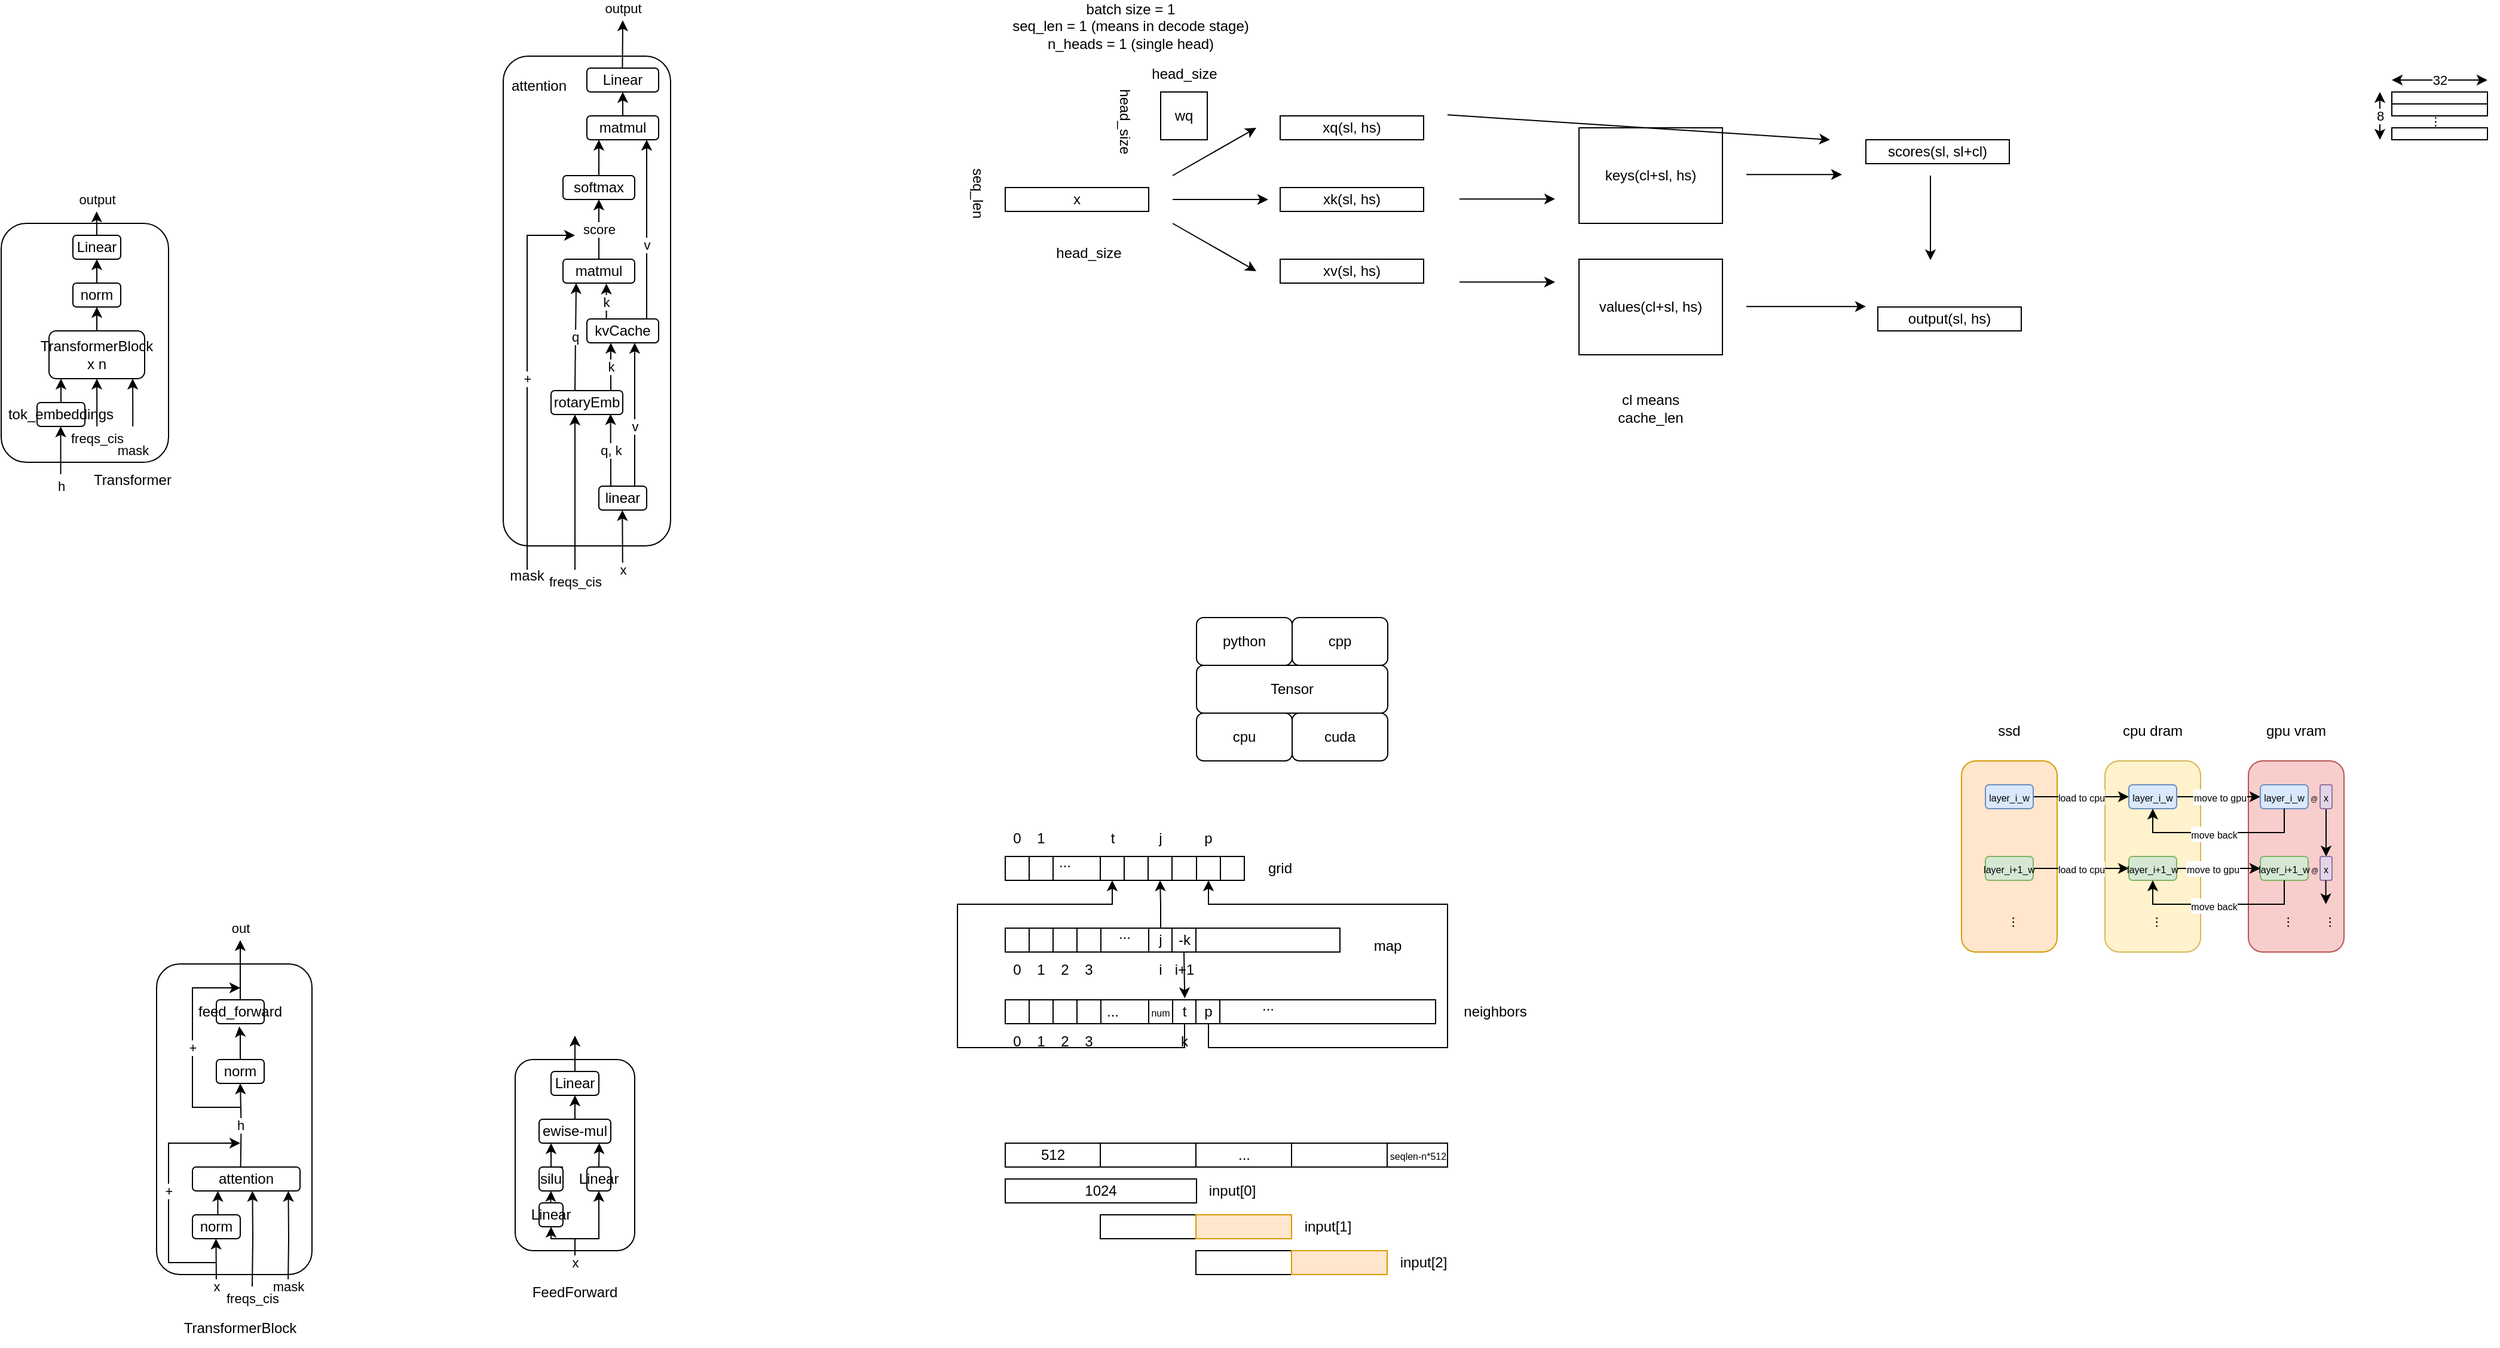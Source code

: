 <mxfile version="25.0.3">
  <diagram name="Page-1" id="f--vMnmFEGBGMo8ZGAFD">
    <mxGraphModel dx="591" dy="316" grid="1" gridSize="10" guides="1" tooltips="1" connect="1" arrows="1" fold="1" page="1" pageScale="1" pageWidth="827" pageHeight="1169" math="0" shadow="0">
      <root>
        <mxCell id="0" />
        <mxCell id="1" parent="0" />
        <mxCell id="bqHvNz_Pqj1NmZ8sPgHQ-62" value="freqs_cis" style="edgeStyle=orthogonalEdgeStyle;rounded=0;orthogonalLoop=1;jettySize=auto;html=1;exitX=0.75;exitY=1;exitDx=0;exitDy=0;entryX=0.75;entryY=1;entryDx=0;entryDy=0;" parent="1" edge="1">
          <mxGeometry x="-1" y="-10" relative="1" as="geometry">
            <mxPoint x="250.21" y="1000" as="targetPoint" />
            <mxPoint x="249.998" y="1080" as="sourcePoint" />
            <mxPoint x="-10" y="10" as="offset" />
          </mxGeometry>
        </mxCell>
        <mxCell id="bqHvNz_Pqj1NmZ8sPgHQ-64" value="h" style="edgeStyle=orthogonalEdgeStyle;rounded=0;orthogonalLoop=1;jettySize=auto;html=1;exitX=0.5;exitY=0;exitDx=0;exitDy=0;" parent="1" edge="1">
          <mxGeometry x="0.008" relative="1" as="geometry">
            <mxPoint x="240" y="910" as="targetPoint" />
            <mxPoint x="240.29" y="980" as="sourcePoint" />
            <mxPoint as="offset" />
          </mxGeometry>
        </mxCell>
        <mxCell id="bqHvNz_Pqj1NmZ8sPgHQ-1" value="attention" style="rounded=1;whiteSpace=wrap;html=1;" parent="1" vertex="1">
          <mxGeometry x="200" y="980" width="90" height="20" as="geometry" />
        </mxCell>
        <mxCell id="bqHvNz_Pqj1NmZ8sPgHQ-2" value="x" style="endArrow=classic;html=1;rounded=0;" parent="1" edge="1">
          <mxGeometry x="-1" width="50" height="50" relative="1" as="geometry">
            <mxPoint x="220" y="1080" as="sourcePoint" />
            <mxPoint x="219.7" y="1040" as="targetPoint" />
            <mxPoint as="offset" />
          </mxGeometry>
        </mxCell>
        <mxCell id="bqHvNz_Pqj1NmZ8sPgHQ-59" style="edgeStyle=orthogonalEdgeStyle;rounded=0;orthogonalLoop=1;jettySize=auto;html=1;exitX=0.5;exitY=0;exitDx=0;exitDy=0;entryX=0.25;entryY=1;entryDx=0;entryDy=0;" parent="1" edge="1">
          <mxGeometry relative="1" as="geometry">
            <mxPoint x="218.74" y="1020" as="sourcePoint" />
            <mxPoint x="221.24" y="1000" as="targetPoint" />
          </mxGeometry>
        </mxCell>
        <mxCell id="bqHvNz_Pqj1NmZ8sPgHQ-14" value="norm" style="rounded=1;whiteSpace=wrap;html=1;" parent="1" vertex="1">
          <mxGeometry x="200" y="1020" width="40" height="20" as="geometry" />
        </mxCell>
        <mxCell id="bqHvNz_Pqj1NmZ8sPgHQ-17" value="" style="rounded=1;whiteSpace=wrap;html=1;fillColor=none;" parent="1" vertex="1">
          <mxGeometry x="460" y="50" width="140" height="410" as="geometry" />
        </mxCell>
        <mxCell id="bqHvNz_Pqj1NmZ8sPgHQ-18" value="attention" style="text;strokeColor=none;align=center;fillColor=none;html=1;verticalAlign=middle;whiteSpace=wrap;rounded=0;" parent="1" vertex="1">
          <mxGeometry x="460" y="60" width="60" height="30" as="geometry" />
        </mxCell>
        <mxCell id="bqHvNz_Pqj1NmZ8sPgHQ-19" value="x" style="edgeStyle=none;orthogonalLoop=1;jettySize=auto;html=1;rounded=0;" parent="1" edge="1">
          <mxGeometry x="-1" width="80" relative="1" as="geometry">
            <mxPoint x="559.9" y="480" as="sourcePoint" />
            <mxPoint x="559.67" y="430" as="targetPoint" />
            <Array as="points" />
            <mxPoint as="offset" />
          </mxGeometry>
        </mxCell>
        <mxCell id="bqHvNz_Pqj1NmZ8sPgHQ-20" value="freqs_cis" style="edgeStyle=none;orthogonalLoop=1;jettySize=auto;html=1;rounded=0;" parent="1" edge="1">
          <mxGeometry x="-1" y="-10" width="80" relative="1" as="geometry">
            <mxPoint x="520" y="480" as="sourcePoint" />
            <mxPoint x="520" y="350" as="targetPoint" />
            <Array as="points" />
            <mxPoint x="-10" y="10" as="offset" />
          </mxGeometry>
        </mxCell>
        <mxCell id="bqHvNz_Pqj1NmZ8sPgHQ-21" value="+" style="edgeStyle=none;orthogonalLoop=1;jettySize=auto;html=1;rounded=0;" parent="1" edge="1">
          <mxGeometry width="80" relative="1" as="geometry">
            <mxPoint x="480" y="480" as="sourcePoint" />
            <mxPoint x="520" y="200" as="targetPoint" />
            <Array as="points">
              <mxPoint x="480" y="340" />
              <mxPoint x="480" y="200" />
            </Array>
            <mxPoint as="offset" />
          </mxGeometry>
        </mxCell>
        <mxCell id="bqHvNz_Pqj1NmZ8sPgHQ-23" value="linear" style="rounded=1;whiteSpace=wrap;html=1;fillColor=none;" parent="1" vertex="1">
          <mxGeometry x="540" y="410" width="40" height="20" as="geometry" />
        </mxCell>
        <mxCell id="bqHvNz_Pqj1NmZ8sPgHQ-28" value="q, k" style="edgeStyle=none;orthogonalLoop=1;jettySize=auto;html=1;rounded=0;entryX=0.83;entryY=0.983;entryDx=0;entryDy=0;entryPerimeter=0;" parent="1" target="bqHvNz_Pqj1NmZ8sPgHQ-30" edge="1">
          <mxGeometry x="0.0" width="80" relative="1" as="geometry">
            <mxPoint x="550" y="410" as="sourcePoint" />
            <mxPoint x="550.28" y="390" as="targetPoint" />
            <Array as="points" />
            <mxPoint as="offset" />
          </mxGeometry>
        </mxCell>
        <mxCell id="bqHvNz_Pqj1NmZ8sPgHQ-29" value="v" style="edgeStyle=none;orthogonalLoop=1;jettySize=auto;html=1;rounded=0;" parent="1" edge="1">
          <mxGeometry x="-0.167" width="80" relative="1" as="geometry">
            <mxPoint x="570" y="410" as="sourcePoint" />
            <mxPoint x="570" y="290" as="targetPoint" />
            <Array as="points" />
            <mxPoint as="offset" />
          </mxGeometry>
        </mxCell>
        <mxCell id="bqHvNz_Pqj1NmZ8sPgHQ-39" value="q" style="edgeStyle=orthogonalEdgeStyle;rounded=0;orthogonalLoop=1;jettySize=auto;html=1;exitX=0.25;exitY=0;exitDx=0;exitDy=0;entryX=0.184;entryY=1.001;entryDx=0;entryDy=0;entryPerimeter=0;" parent="1" target="bqHvNz_Pqj1NmZ8sPgHQ-41" edge="1">
          <mxGeometry relative="1" as="geometry">
            <mxPoint x="520" y="250" as="targetPoint" />
            <mxPoint x="520" y="330" as="sourcePoint" />
          </mxGeometry>
        </mxCell>
        <mxCell id="bqHvNz_Pqj1NmZ8sPgHQ-30" value="rotaryEmb" style="rounded=1;whiteSpace=wrap;html=1;fillColor=none;" parent="1" vertex="1">
          <mxGeometry x="500" y="330" width="60" height="20" as="geometry" />
        </mxCell>
        <mxCell id="bqHvNz_Pqj1NmZ8sPgHQ-36" value="k" style="edgeStyle=none;orthogonalLoop=1;jettySize=auto;html=1;rounded=0;" parent="1" edge="1">
          <mxGeometry width="80" relative="1" as="geometry">
            <mxPoint x="550" y="330" as="sourcePoint" />
            <mxPoint x="550" y="290" as="targetPoint" />
            <Array as="points" />
            <mxPoint as="offset" />
          </mxGeometry>
        </mxCell>
        <mxCell id="bqHvNz_Pqj1NmZ8sPgHQ-40" value="k" style="edgeStyle=orthogonalEdgeStyle;rounded=0;orthogonalLoop=1;jettySize=auto;html=1;exitX=0.25;exitY=0;exitDx=0;exitDy=0;entryX=0.605;entryY=1.018;entryDx=0;entryDy=0;entryPerimeter=0;" parent="1" source="bqHvNz_Pqj1NmZ8sPgHQ-37" target="bqHvNz_Pqj1NmZ8sPgHQ-41" edge="1">
          <mxGeometry relative="1" as="geometry">
            <mxPoint x="545.286" y="250" as="targetPoint" />
          </mxGeometry>
        </mxCell>
        <mxCell id="bqHvNz_Pqj1NmZ8sPgHQ-37" value="kvCache" style="rounded=1;whiteSpace=wrap;html=1;fillColor=none;" parent="1" vertex="1">
          <mxGeometry x="530" y="270" width="60" height="20" as="geometry" />
        </mxCell>
        <mxCell id="bqHvNz_Pqj1NmZ8sPgHQ-42" value="score" style="edgeStyle=orthogonalEdgeStyle;rounded=0;orthogonalLoop=1;jettySize=auto;html=1;exitX=0.5;exitY=0;exitDx=0;exitDy=0;" parent="1" source="bqHvNz_Pqj1NmZ8sPgHQ-41" edge="1">
          <mxGeometry relative="1" as="geometry">
            <mxPoint x="540" y="170" as="targetPoint" />
          </mxGeometry>
        </mxCell>
        <mxCell id="bqHvNz_Pqj1NmZ8sPgHQ-41" value="matmul" style="rounded=1;whiteSpace=wrap;html=1;fillColor=none;" parent="1" vertex="1">
          <mxGeometry x="510" y="220" width="60" height="20" as="geometry" />
        </mxCell>
        <mxCell id="bqHvNz_Pqj1NmZ8sPgHQ-45" style="edgeStyle=orthogonalEdgeStyle;rounded=0;orthogonalLoop=1;jettySize=auto;html=1;exitX=0.5;exitY=0;exitDx=0;exitDy=0;" parent="1" source="bqHvNz_Pqj1NmZ8sPgHQ-43" edge="1">
          <mxGeometry relative="1" as="geometry">
            <mxPoint x="540" y="120" as="targetPoint" />
          </mxGeometry>
        </mxCell>
        <mxCell id="bqHvNz_Pqj1NmZ8sPgHQ-43" value="softmax" style="rounded=1;whiteSpace=wrap;html=1;fillColor=none;" parent="1" vertex="1">
          <mxGeometry x="510" y="150" width="60" height="20" as="geometry" />
        </mxCell>
        <mxCell id="bqHvNz_Pqj1NmZ8sPgHQ-44" value="v" style="edgeStyle=none;orthogonalLoop=1;jettySize=auto;html=1;rounded=0;" parent="1" edge="1">
          <mxGeometry x="-0.167" width="80" relative="1" as="geometry">
            <mxPoint x="580" y="270" as="sourcePoint" />
            <mxPoint x="580" y="120" as="targetPoint" />
            <Array as="points" />
            <mxPoint as="offset" />
          </mxGeometry>
        </mxCell>
        <mxCell id="bqHvNz_Pqj1NmZ8sPgHQ-47" style="edgeStyle=orthogonalEdgeStyle;rounded=0;orthogonalLoop=1;jettySize=auto;html=1;exitX=0.5;exitY=0;exitDx=0;exitDy=0;" parent="1" source="bqHvNz_Pqj1NmZ8sPgHQ-46" edge="1">
          <mxGeometry relative="1" as="geometry">
            <mxPoint x="560" y="80" as="targetPoint" />
          </mxGeometry>
        </mxCell>
        <mxCell id="bqHvNz_Pqj1NmZ8sPgHQ-46" value="matmul" style="rounded=1;whiteSpace=wrap;html=1;fillColor=none;" parent="1" vertex="1">
          <mxGeometry x="530" y="100" width="60" height="20" as="geometry" />
        </mxCell>
        <mxCell id="bqHvNz_Pqj1NmZ8sPgHQ-50" value="Linear" style="rounded=1;whiteSpace=wrap;html=1;fillColor=none;" parent="1" vertex="1">
          <mxGeometry x="530" y="60" width="60" height="20" as="geometry" />
        </mxCell>
        <mxCell id="bqHvNz_Pqj1NmZ8sPgHQ-56" value="output" style="edgeStyle=none;orthogonalLoop=1;jettySize=auto;html=1;rounded=0;" parent="1" edge="1">
          <mxGeometry x="1" y="10" width="80" relative="1" as="geometry">
            <mxPoint x="559.72" y="60" as="sourcePoint" />
            <mxPoint x="560" y="20" as="targetPoint" />
            <Array as="points" />
            <mxPoint x="10" y="-10" as="offset" />
          </mxGeometry>
        </mxCell>
        <mxCell id="bqHvNz_Pqj1NmZ8sPgHQ-63" value="mask" style="edgeStyle=orthogonalEdgeStyle;rounded=0;orthogonalLoop=1;jettySize=auto;html=1;exitX=0.75;exitY=1;exitDx=0;exitDy=0;entryX=0.75;entryY=1;entryDx=0;entryDy=0;" parent="1" edge="1">
          <mxGeometry x="-1" relative="1" as="geometry">
            <mxPoint x="280.21" y="1000" as="targetPoint" />
            <mxPoint x="279.998" y="1080" as="sourcePoint" />
            <mxPoint as="offset" />
          </mxGeometry>
        </mxCell>
        <mxCell id="bqHvNz_Pqj1NmZ8sPgHQ-65" value="+" style="edgeStyle=none;orthogonalLoop=1;jettySize=auto;html=1;rounded=0;" parent="1" edge="1">
          <mxGeometry width="80" relative="1" as="geometry">
            <mxPoint x="220" y="1060" as="sourcePoint" />
            <mxPoint x="240" y="960" as="targetPoint" />
            <Array as="points">
              <mxPoint x="180" y="1060" />
              <mxPoint x="180" y="960" />
            </Array>
          </mxGeometry>
        </mxCell>
        <mxCell id="bqHvNz_Pqj1NmZ8sPgHQ-66" value="norm" style="rounded=1;whiteSpace=wrap;html=1;" parent="1" vertex="1">
          <mxGeometry x="220" y="890" width="40" height="20" as="geometry" />
        </mxCell>
        <mxCell id="bqHvNz_Pqj1NmZ8sPgHQ-69" value="out" style="edgeStyle=orthogonalEdgeStyle;rounded=0;orthogonalLoop=1;jettySize=auto;html=1;exitX=0.5;exitY=0;exitDx=0;exitDy=0;" parent="1" source="bqHvNz_Pqj1NmZ8sPgHQ-67" edge="1">
          <mxGeometry x="1" y="10" relative="1" as="geometry">
            <mxPoint x="240" y="790" as="targetPoint" />
            <mxPoint x="10" y="-10" as="offset" />
          </mxGeometry>
        </mxCell>
        <mxCell id="bqHvNz_Pqj1NmZ8sPgHQ-67" value="feed_forward" style="rounded=1;whiteSpace=wrap;html=1;" parent="1" vertex="1">
          <mxGeometry x="220" y="840" width="40" height="20" as="geometry" />
        </mxCell>
        <mxCell id="bqHvNz_Pqj1NmZ8sPgHQ-68" style="edgeStyle=orthogonalEdgeStyle;rounded=0;orthogonalLoop=1;jettySize=auto;html=1;entryX=0.479;entryY=1.112;entryDx=0;entryDy=0;entryPerimeter=0;" parent="1" source="bqHvNz_Pqj1NmZ8sPgHQ-66" target="bqHvNz_Pqj1NmZ8sPgHQ-67" edge="1">
          <mxGeometry relative="1" as="geometry">
            <Array as="points">
              <mxPoint x="240" y="870" />
              <mxPoint x="239" y="870" />
            </Array>
          </mxGeometry>
        </mxCell>
        <mxCell id="bqHvNz_Pqj1NmZ8sPgHQ-70" value="+" style="edgeStyle=none;orthogonalLoop=1;jettySize=auto;html=1;rounded=0;" parent="1" edge="1">
          <mxGeometry width="80" relative="1" as="geometry">
            <mxPoint x="240" y="930" as="sourcePoint" />
            <mxPoint x="240" y="830" as="targetPoint" />
            <Array as="points">
              <mxPoint x="200" y="930" />
              <mxPoint x="200" y="830" />
            </Array>
          </mxGeometry>
        </mxCell>
        <mxCell id="vXNxudbCB4APxrrQ3O3K-1" value="mask" style="text;strokeColor=none;align=center;fillColor=none;html=1;verticalAlign=middle;whiteSpace=wrap;rounded=0;" parent="1" vertex="1">
          <mxGeometry x="450" y="470" width="60" height="30" as="geometry" />
        </mxCell>
        <mxCell id="vXNxudbCB4APxrrQ3O3K-2" value="" style="rounded=1;whiteSpace=wrap;html=1;fillColor=none;" parent="1" vertex="1">
          <mxGeometry x="170" y="810" width="130" height="260" as="geometry" />
        </mxCell>
        <mxCell id="vXNxudbCB4APxrrQ3O3K-4" value="TransformerBlock" style="text;strokeColor=none;align=center;fillColor=none;html=1;verticalAlign=middle;whiteSpace=wrap;rounded=0;" parent="1" vertex="1">
          <mxGeometry x="210" y="1100" width="60" height="30" as="geometry" />
        </mxCell>
        <mxCell id="vXNxudbCB4APxrrQ3O3K-10" style="edgeStyle=orthogonalEdgeStyle;rounded=0;orthogonalLoop=1;jettySize=auto;html=1;exitX=0.5;exitY=0;exitDx=0;exitDy=0;" parent="1" edge="1">
          <mxGeometry relative="1" as="geometry">
            <mxPoint x="500" y="960" as="targetPoint" />
            <mxPoint x="510" y="980" as="sourcePoint" />
          </mxGeometry>
        </mxCell>
        <mxCell id="vXNxudbCB4APxrrQ3O3K-5" value="silu" style="rounded=1;whiteSpace=wrap;html=1;" parent="1" vertex="1">
          <mxGeometry x="490" y="980" width="20" height="20" as="geometry" />
        </mxCell>
        <mxCell id="vXNxudbCB4APxrrQ3O3K-6" value="x" style="endArrow=classic;html=1;rounded=0;entryX=0.5;entryY=1;entryDx=0;entryDy=0;" parent="1" edge="1">
          <mxGeometry x="-1" width="50" height="50" relative="1" as="geometry">
            <mxPoint x="520" y="1060" as="sourcePoint" />
            <mxPoint x="540" y="1000" as="targetPoint" />
            <Array as="points">
              <mxPoint x="520" y="1040" />
              <mxPoint x="540" y="1040" />
            </Array>
            <mxPoint as="offset" />
          </mxGeometry>
        </mxCell>
        <mxCell id="vXNxudbCB4APxrrQ3O3K-11" style="edgeStyle=orthogonalEdgeStyle;rounded=0;orthogonalLoop=1;jettySize=auto;html=1;exitX=0.5;exitY=0;exitDx=0;exitDy=0;" parent="1" source="vXNxudbCB4APxrrQ3O3K-7" edge="1">
          <mxGeometry relative="1" as="geometry">
            <mxPoint x="540.333" y="960" as="targetPoint" />
            <mxPoint x="530" y="980" as="sourcePoint" />
          </mxGeometry>
        </mxCell>
        <mxCell id="vXNxudbCB4APxrrQ3O3K-7" value="Linear" style="rounded=1;whiteSpace=wrap;html=1;" parent="1" vertex="1">
          <mxGeometry x="530" y="980" width="20" height="20" as="geometry" />
        </mxCell>
        <mxCell id="vXNxudbCB4APxrrQ3O3K-9" value="" style="endArrow=classic;html=1;rounded=0;" parent="1" edge="1">
          <mxGeometry width="50" height="50" relative="1" as="geometry">
            <mxPoint x="530" y="1040" as="sourcePoint" />
            <mxPoint x="500" y="1030" as="targetPoint" />
            <Array as="points">
              <mxPoint x="500" y="1040" />
            </Array>
          </mxGeometry>
        </mxCell>
        <mxCell id="vXNxudbCB4APxrrQ3O3K-13" style="edgeStyle=orthogonalEdgeStyle;rounded=0;orthogonalLoop=1;jettySize=auto;html=1;" parent="1" source="vXNxudbCB4APxrrQ3O3K-12" edge="1">
          <mxGeometry relative="1" as="geometry">
            <mxPoint x="520" y="920" as="targetPoint" />
          </mxGeometry>
        </mxCell>
        <mxCell id="vXNxudbCB4APxrrQ3O3K-12" value="ewise-mul" style="rounded=1;whiteSpace=wrap;html=1;" parent="1" vertex="1">
          <mxGeometry x="490" y="940" width="60" height="20" as="geometry" />
        </mxCell>
        <mxCell id="vXNxudbCB4APxrrQ3O3K-18" style="edgeStyle=orthogonalEdgeStyle;rounded=0;orthogonalLoop=1;jettySize=auto;html=1;exitX=0.5;exitY=0;exitDx=0;exitDy=0;" parent="1" source="vXNxudbCB4APxrrQ3O3K-14" edge="1">
          <mxGeometry relative="1" as="geometry">
            <mxPoint x="520" y="870" as="targetPoint" />
          </mxGeometry>
        </mxCell>
        <mxCell id="vXNxudbCB4APxrrQ3O3K-14" value="Linear" style="rounded=1;whiteSpace=wrap;html=1;" parent="1" vertex="1">
          <mxGeometry x="500" y="900" width="40" height="20" as="geometry" />
        </mxCell>
        <mxCell id="vXNxudbCB4APxrrQ3O3K-19" value="" style="rounded=1;whiteSpace=wrap;html=1;fillColor=none;" parent="1" vertex="1">
          <mxGeometry x="470" y="890" width="100" height="160" as="geometry" />
        </mxCell>
        <mxCell id="vXNxudbCB4APxrrQ3O3K-20" value="FeedForward" style="text;strokeColor=none;align=center;fillColor=none;html=1;verticalAlign=middle;whiteSpace=wrap;rounded=0;" parent="1" vertex="1">
          <mxGeometry x="490" y="1070" width="60" height="30" as="geometry" />
        </mxCell>
        <mxCell id="vXNxudbCB4APxrrQ3O3K-23" style="edgeStyle=orthogonalEdgeStyle;rounded=0;orthogonalLoop=1;jettySize=auto;html=1;exitX=0.5;exitY=0;exitDx=0;exitDy=0;" parent="1" source="vXNxudbCB4APxrrQ3O3K-21" edge="1">
          <mxGeometry relative="1" as="geometry">
            <mxPoint x="120" y="260" as="targetPoint" />
          </mxGeometry>
        </mxCell>
        <mxCell id="vXNxudbCB4APxrrQ3O3K-26" value="freqs_cis" style="edgeStyle=orthogonalEdgeStyle;rounded=0;orthogonalLoop=1;jettySize=auto;html=1;exitX=0.5;exitY=1;exitDx=0;exitDy=0;entryX=0.5;entryY=1;entryDx=0;entryDy=0;" parent="1" target="vXNxudbCB4APxrrQ3O3K-21" edge="1">
          <mxGeometry x="-1" y="10" relative="1" as="geometry">
            <mxPoint x="120.111" y="360" as="sourcePoint" />
            <Array as="points">
              <mxPoint x="120" y="340" />
            </Array>
            <mxPoint x="10" y="10" as="offset" />
          </mxGeometry>
        </mxCell>
        <mxCell id="vXNxudbCB4APxrrQ3O3K-27" value="mask" style="edgeStyle=orthogonalEdgeStyle;rounded=0;orthogonalLoop=1;jettySize=auto;html=1;exitX=0.75;exitY=1;exitDx=0;exitDy=0;entryX=0.75;entryY=1;entryDx=0;entryDy=0;" parent="1" edge="1">
          <mxGeometry x="-1" y="20" relative="1" as="geometry">
            <mxPoint x="150" y="320" as="targetPoint" />
            <mxPoint x="150.111" y="360" as="sourcePoint" />
            <Array as="points">
              <mxPoint x="150" y="340" />
            </Array>
            <mxPoint x="20" y="20" as="offset" />
          </mxGeometry>
        </mxCell>
        <mxCell id="vXNxudbCB4APxrrQ3O3K-21" value="TransformerBlock x n" style="rounded=1;whiteSpace=wrap;html=1;" parent="1" vertex="1">
          <mxGeometry x="80" y="280" width="80" height="40" as="geometry" />
        </mxCell>
        <mxCell id="vXNxudbCB4APxrrQ3O3K-22" value="h" style="endArrow=classic;html=1;rounded=0;" parent="1" edge="1">
          <mxGeometry x="-1" y="-10" width="50" height="50" relative="1" as="geometry">
            <mxPoint x="89.78" y="400" as="sourcePoint" />
            <mxPoint x="89.78" y="360" as="targetPoint" />
            <mxPoint x="-10" y="10" as="offset" />
          </mxGeometry>
        </mxCell>
        <mxCell id="vXNxudbCB4APxrrQ3O3K-25" style="edgeStyle=orthogonalEdgeStyle;rounded=0;orthogonalLoop=1;jettySize=auto;html=1;entryX=0.5;entryY=1;entryDx=0;entryDy=0;" parent="1" edge="1">
          <mxGeometry relative="1" as="geometry">
            <mxPoint x="90" y="340" as="sourcePoint" />
            <mxPoint x="90" y="320" as="targetPoint" />
          </mxGeometry>
        </mxCell>
        <mxCell id="vXNxudbCB4APxrrQ3O3K-24" value="tok_embeddings" style="rounded=1;whiteSpace=wrap;html=1;" parent="1" vertex="1">
          <mxGeometry x="70" y="340" width="40" height="20" as="geometry" />
        </mxCell>
        <mxCell id="vXNxudbCB4APxrrQ3O3K-28" value="norm" style="rounded=1;whiteSpace=wrap;html=1;" parent="1" vertex="1">
          <mxGeometry x="100" y="240" width="40" height="20" as="geometry" />
        </mxCell>
        <mxCell id="vXNxudbCB4APxrrQ3O3K-31" style="edgeStyle=orthogonalEdgeStyle;rounded=0;orthogonalLoop=1;jettySize=auto;html=1;exitX=0.5;exitY=0;exitDx=0;exitDy=0;" parent="1" edge="1">
          <mxGeometry relative="1" as="geometry">
            <mxPoint x="120" y="220" as="targetPoint" />
            <mxPoint x="120" y="240" as="sourcePoint" />
          </mxGeometry>
        </mxCell>
        <mxCell id="vXNxudbCB4APxrrQ3O3K-33" value="output" style="edgeStyle=orthogonalEdgeStyle;rounded=0;orthogonalLoop=1;jettySize=auto;html=1;exitX=0.5;exitY=0;exitDx=0;exitDy=0;" parent="1" source="vXNxudbCB4APxrrQ3O3K-32" edge="1">
          <mxGeometry x="1" y="-10" relative="1" as="geometry">
            <mxPoint x="119.852" y="180.0" as="targetPoint" />
            <mxPoint x="-10" y="-10" as="offset" />
          </mxGeometry>
        </mxCell>
        <mxCell id="vXNxudbCB4APxrrQ3O3K-32" value="Linear" style="rounded=1;whiteSpace=wrap;html=1;" parent="1" vertex="1">
          <mxGeometry x="100" y="200" width="40" height="20" as="geometry" />
        </mxCell>
        <mxCell id="vXNxudbCB4APxrrQ3O3K-34" value="" style="rounded=1;whiteSpace=wrap;html=1;fillColor=none;" parent="1" vertex="1">
          <mxGeometry x="40" y="190" width="140" height="200" as="geometry" />
        </mxCell>
        <mxCell id="vXNxudbCB4APxrrQ3O3K-35" value="Transformer" style="text;strokeColor=none;align=center;fillColor=none;html=1;verticalAlign=middle;whiteSpace=wrap;rounded=0;" parent="1" vertex="1">
          <mxGeometry x="120" y="390" width="60" height="30" as="geometry" />
        </mxCell>
        <mxCell id="dDZVXm-7OVCvuXpa9Si1-1" value="Linear" style="rounded=1;whiteSpace=wrap;html=1;" parent="1" vertex="1">
          <mxGeometry x="490" y="1010" width="20" height="20" as="geometry" />
        </mxCell>
        <mxCell id="dDZVXm-7OVCvuXpa9Si1-2" style="edgeStyle=orthogonalEdgeStyle;rounded=0;orthogonalLoop=1;jettySize=auto;html=1;exitX=0.5;exitY=0;exitDx=0;exitDy=0;" parent="1" edge="1">
          <mxGeometry relative="1" as="geometry">
            <mxPoint x="500" y="1000" as="targetPoint" />
            <mxPoint x="499.67" y="1010" as="sourcePoint" />
          </mxGeometry>
        </mxCell>
        <mxCell id="hvlCIOjZIQHQILZMIIRg-1" value="x" style="rounded=0;whiteSpace=wrap;html=1;" parent="1" vertex="1">
          <mxGeometry x="880" y="160" width="120" height="20" as="geometry" />
        </mxCell>
        <mxCell id="hvlCIOjZIQHQILZMIIRg-2" value="batch size = 1&lt;br&gt;seq_len = 1 (means in decode stage)&lt;br&gt;n_heads = 1 (single head)" style="text;strokeColor=none;align=center;fillColor=none;html=1;verticalAlign=middle;whiteSpace=wrap;rounded=0;" parent="1" vertex="1">
          <mxGeometry x="880" y="10" width="210" height="30" as="geometry" />
        </mxCell>
        <mxCell id="hvlCIOjZIQHQILZMIIRg-3" value="head_size" style="text;strokeColor=none;align=center;fillColor=none;html=1;verticalAlign=middle;whiteSpace=wrap;rounded=0;" parent="1" vertex="1">
          <mxGeometry x="920" y="200" width="60" height="30" as="geometry" />
        </mxCell>
        <mxCell id="hvlCIOjZIQHQILZMIIRg-4" value="seq_len" style="text;strokeColor=none;align=center;fillColor=none;html=1;verticalAlign=middle;whiteSpace=wrap;rounded=0;rotation=90;" parent="1" vertex="1">
          <mxGeometry x="827" y="150" width="60" height="30" as="geometry" />
        </mxCell>
        <mxCell id="hvlCIOjZIQHQILZMIIRg-6" value="" style="edgeStyle=none;orthogonalLoop=1;jettySize=auto;html=1;rounded=0;" parent="1" edge="1">
          <mxGeometry width="80" relative="1" as="geometry">
            <mxPoint x="1020" y="150" as="sourcePoint" />
            <mxPoint x="1090" y="110" as="targetPoint" />
            <Array as="points" />
          </mxGeometry>
        </mxCell>
        <mxCell id="hvlCIOjZIQHQILZMIIRg-7" value="" style="edgeStyle=none;orthogonalLoop=1;jettySize=auto;html=1;rounded=0;" parent="1" edge="1">
          <mxGeometry width="80" relative="1" as="geometry">
            <mxPoint x="1020" y="170" as="sourcePoint" />
            <mxPoint x="1100" y="170" as="targetPoint" />
            <Array as="points" />
          </mxGeometry>
        </mxCell>
        <mxCell id="hvlCIOjZIQHQILZMIIRg-8" value="" style="edgeStyle=none;orthogonalLoop=1;jettySize=auto;html=1;rounded=0;" parent="1" edge="1">
          <mxGeometry width="80" relative="1" as="geometry">
            <mxPoint x="1020" y="190" as="sourcePoint" />
            <mxPoint x="1090" y="230" as="targetPoint" />
            <Array as="points" />
          </mxGeometry>
        </mxCell>
        <mxCell id="hvlCIOjZIQHQILZMIIRg-9" value="wq" style="rounded=0;whiteSpace=wrap;html=1;" parent="1" vertex="1">
          <mxGeometry x="1010" y="80" width="39" height="40" as="geometry" />
        </mxCell>
        <mxCell id="hvlCIOjZIQHQILZMIIRg-10" value="head_size" style="text;strokeColor=none;align=center;fillColor=none;html=1;verticalAlign=middle;whiteSpace=wrap;rounded=0;" parent="1" vertex="1">
          <mxGeometry x="1000" y="50" width="60" height="30" as="geometry" />
        </mxCell>
        <mxCell id="hvlCIOjZIQHQILZMIIRg-11" value="head_size" style="text;strokeColor=none;align=center;fillColor=none;html=1;verticalAlign=middle;whiteSpace=wrap;rounded=0;rotation=90;" parent="1" vertex="1">
          <mxGeometry x="950" y="90" width="60" height="30" as="geometry" />
        </mxCell>
        <mxCell id="hvlCIOjZIQHQILZMIIRg-12" value="xq(sl, hs)" style="rounded=0;whiteSpace=wrap;html=1;" parent="1" vertex="1">
          <mxGeometry x="1110" y="100" width="120" height="20" as="geometry" />
        </mxCell>
        <mxCell id="hvlCIOjZIQHQILZMIIRg-14" value="xk(sl, hs)" style="rounded=0;whiteSpace=wrap;html=1;" parent="1" vertex="1">
          <mxGeometry x="1110" y="160" width="120" height="20" as="geometry" />
        </mxCell>
        <mxCell id="hvlCIOjZIQHQILZMIIRg-15" value="xv(sl, hs)" style="rounded=0;whiteSpace=wrap;html=1;" parent="1" vertex="1">
          <mxGeometry x="1110" y="220" width="120" height="20" as="geometry" />
        </mxCell>
        <mxCell id="hvlCIOjZIQHQILZMIIRg-16" value="" style="edgeStyle=none;orthogonalLoop=1;jettySize=auto;html=1;rounded=0;" parent="1" edge="1">
          <mxGeometry width="80" relative="1" as="geometry">
            <mxPoint x="1260" y="169.58" as="sourcePoint" />
            <mxPoint x="1340" y="169.58" as="targetPoint" />
            <Array as="points" />
          </mxGeometry>
        </mxCell>
        <mxCell id="hvlCIOjZIQHQILZMIIRg-17" value="keys(cl+sl, hs)" style="rounded=0;whiteSpace=wrap;html=1;" parent="1" vertex="1">
          <mxGeometry x="1360" y="110" width="120" height="80" as="geometry" />
        </mxCell>
        <mxCell id="hvlCIOjZIQHQILZMIIRg-18" value="" style="edgeStyle=none;orthogonalLoop=1;jettySize=auto;html=1;rounded=0;" parent="1" edge="1">
          <mxGeometry width="80" relative="1" as="geometry">
            <mxPoint x="1260" y="239.17" as="sourcePoint" />
            <mxPoint x="1340" y="239.17" as="targetPoint" />
            <Array as="points" />
          </mxGeometry>
        </mxCell>
        <mxCell id="hvlCIOjZIQHQILZMIIRg-25" style="edgeStyle=orthogonalEdgeStyle;rounded=0;orthogonalLoop=1;jettySize=auto;html=1;" parent="1" edge="1">
          <mxGeometry relative="1" as="geometry">
            <mxPoint x="1600" y="259.58" as="targetPoint" />
            <mxPoint x="1500" y="259.58" as="sourcePoint" />
          </mxGeometry>
        </mxCell>
        <mxCell id="hvlCIOjZIQHQILZMIIRg-19" value="values(cl+sl, hs)" style="rounded=0;whiteSpace=wrap;html=1;" parent="1" vertex="1">
          <mxGeometry x="1360" y="220" width="120" height="80" as="geometry" />
        </mxCell>
        <mxCell id="hvlCIOjZIQHQILZMIIRg-20" value="cl means cache_len" style="text;strokeColor=none;align=center;fillColor=none;html=1;verticalAlign=middle;whiteSpace=wrap;rounded=0;" parent="1" vertex="1">
          <mxGeometry x="1390" y="330" width="60" height="30" as="geometry" />
        </mxCell>
        <mxCell id="hvlCIOjZIQHQILZMIIRg-21" value="" style="edgeStyle=none;orthogonalLoop=1;jettySize=auto;html=1;rounded=0;" parent="1" edge="1">
          <mxGeometry width="80" relative="1" as="geometry">
            <mxPoint x="1500" y="149.17" as="sourcePoint" />
            <mxPoint x="1580" y="149.17" as="targetPoint" />
            <Array as="points" />
          </mxGeometry>
        </mxCell>
        <mxCell id="hvlCIOjZIQHQILZMIIRg-22" value="" style="edgeStyle=none;orthogonalLoop=1;jettySize=auto;html=1;rounded=0;" parent="1" edge="1">
          <mxGeometry width="80" relative="1" as="geometry">
            <mxPoint x="1250" y="99.17" as="sourcePoint" />
            <mxPoint x="1570" y="120" as="targetPoint" />
            <Array as="points" />
          </mxGeometry>
        </mxCell>
        <mxCell id="hvlCIOjZIQHQILZMIIRg-23" value="scores(sl, sl+cl)" style="rounded=0;whiteSpace=wrap;html=1;" parent="1" vertex="1">
          <mxGeometry x="1600" y="120" width="120" height="20" as="geometry" />
        </mxCell>
        <mxCell id="hvlCIOjZIQHQILZMIIRg-24" value="" style="edgeStyle=none;orthogonalLoop=1;jettySize=auto;html=1;rounded=0;" parent="1" edge="1">
          <mxGeometry width="80" relative="1" as="geometry">
            <mxPoint x="1654" y="150.0" as="sourcePoint" />
            <mxPoint x="1654" y="220.83" as="targetPoint" />
            <Array as="points" />
          </mxGeometry>
        </mxCell>
        <mxCell id="hvlCIOjZIQHQILZMIIRg-26" value="output(sl, hs)" style="rounded=0;whiteSpace=wrap;html=1;" parent="1" vertex="1">
          <mxGeometry x="1610" y="260" width="120" height="20" as="geometry" />
        </mxCell>
        <mxCell id="CfaBy7cCt9cU-aJPgbGd-1" value="Tensor" style="rounded=1;whiteSpace=wrap;html=1;" parent="1" vertex="1">
          <mxGeometry x="1040" y="560" width="160" height="40" as="geometry" />
        </mxCell>
        <mxCell id="CfaBy7cCt9cU-aJPgbGd-2" value="cpu" style="rounded=1;whiteSpace=wrap;html=1;" parent="1" vertex="1">
          <mxGeometry x="1040" y="600" width="80" height="40" as="geometry" />
        </mxCell>
        <mxCell id="CfaBy7cCt9cU-aJPgbGd-3" value="cuda" style="rounded=1;whiteSpace=wrap;html=1;" parent="1" vertex="1">
          <mxGeometry x="1120" y="600" width="80" height="40" as="geometry" />
        </mxCell>
        <mxCell id="CfaBy7cCt9cU-aJPgbGd-4" value="python" style="rounded=1;whiteSpace=wrap;html=1;" parent="1" vertex="1">
          <mxGeometry x="1040" y="520" width="80" height="40" as="geometry" />
        </mxCell>
        <mxCell id="CfaBy7cCt9cU-aJPgbGd-5" value="cpp" style="rounded=1;whiteSpace=wrap;html=1;" parent="1" vertex="1">
          <mxGeometry x="1120" y="520" width="80" height="40" as="geometry" />
        </mxCell>
        <mxCell id="D0mm3-lsGhphm22rGp4v-1" value="" style="rounded=1;whiteSpace=wrap;html=1;fillColor=#fff2cc;strokeColor=#d6b656;" parent="1" vertex="1">
          <mxGeometry x="1800" y="640" width="80" height="160" as="geometry" />
        </mxCell>
        <mxCell id="D0mm3-lsGhphm22rGp4v-2" value="" style="rounded=1;whiteSpace=wrap;html=1;fillColor=#f8cecc;strokeColor=#b85450;" parent="1" vertex="1">
          <mxGeometry x="1920" y="640" width="80" height="160" as="geometry" />
        </mxCell>
        <mxCell id="D0mm3-lsGhphm22rGp4v-3" value="" style="rounded=1;whiteSpace=wrap;html=1;fillColor=#ffe6cc;strokeColor=#d79b00;" parent="1" vertex="1">
          <mxGeometry x="1680" y="640" width="80" height="160" as="geometry" />
        </mxCell>
        <mxCell id="D0mm3-lsGhphm22rGp4v-4" value="ssd" style="text;strokeColor=none;align=center;fillColor=none;html=1;verticalAlign=middle;whiteSpace=wrap;rounded=0;" parent="1" vertex="1">
          <mxGeometry x="1690" y="600" width="60" height="30" as="geometry" />
        </mxCell>
        <mxCell id="D0mm3-lsGhphm22rGp4v-5" value="cpu dram" style="text;strokeColor=none;align=center;fillColor=none;html=1;verticalAlign=middle;whiteSpace=wrap;rounded=0;" parent="1" vertex="1">
          <mxGeometry x="1810" y="600" width="60" height="30" as="geometry" />
        </mxCell>
        <mxCell id="D0mm3-lsGhphm22rGp4v-6" value="gpu vram" style="text;strokeColor=none;align=center;fillColor=none;html=1;verticalAlign=middle;whiteSpace=wrap;rounded=0;" parent="1" vertex="1">
          <mxGeometry x="1930" y="600" width="60" height="30" as="geometry" />
        </mxCell>
        <mxCell id="D0mm3-lsGhphm22rGp4v-10" value="&lt;font style=&quot;font-size: 8px;&quot;&gt;load to cpu&lt;/font&gt;" style="edgeStyle=orthogonalEdgeStyle;rounded=0;orthogonalLoop=1;jettySize=auto;html=1;exitX=1;exitY=0.5;exitDx=0;exitDy=0;entryX=0;entryY=0.5;entryDx=0;entryDy=0;" parent="1" source="D0mm3-lsGhphm22rGp4v-7" target="D0mm3-lsGhphm22rGp4v-8" edge="1">
          <mxGeometry relative="1" as="geometry" />
        </mxCell>
        <mxCell id="D0mm3-lsGhphm22rGp4v-7" value="&lt;font style=&quot;font-size: 8px;&quot;&gt;layer_i_w&lt;/font&gt;" style="rounded=1;whiteSpace=wrap;html=1;fillColor=#dae8fc;strokeColor=#6c8ebf;" parent="1" vertex="1">
          <mxGeometry x="1700" y="660" width="40" height="20" as="geometry" />
        </mxCell>
        <mxCell id="D0mm3-lsGhphm22rGp4v-11" style="edgeStyle=orthogonalEdgeStyle;rounded=0;orthogonalLoop=1;jettySize=auto;html=1;exitX=1;exitY=0.5;exitDx=0;exitDy=0;entryX=0;entryY=0.5;entryDx=0;entryDy=0;" parent="1" source="D0mm3-lsGhphm22rGp4v-8" target="D0mm3-lsGhphm22rGp4v-9" edge="1">
          <mxGeometry relative="1" as="geometry" />
        </mxCell>
        <mxCell id="D0mm3-lsGhphm22rGp4v-12" value="&lt;font style=&quot;font-size: 8px;&quot;&gt;move to gpu&lt;/font&gt;" style="edgeLabel;html=1;align=center;verticalAlign=middle;resizable=0;points=[];" parent="D0mm3-lsGhphm22rGp4v-11" vertex="1" connectable="0">
          <mxGeometry x="-0.284" relative="1" as="geometry">
            <mxPoint x="11" as="offset" />
          </mxGeometry>
        </mxCell>
        <mxCell id="D0mm3-lsGhphm22rGp4v-8" value="&lt;font style=&quot;font-size: 8px;&quot;&gt;layer_i_w&lt;/font&gt;" style="rounded=1;whiteSpace=wrap;html=1;fillColor=#dae8fc;strokeColor=#6c8ebf;" parent="1" vertex="1">
          <mxGeometry x="1820" y="660" width="40" height="20" as="geometry" />
        </mxCell>
        <mxCell id="D0mm3-lsGhphm22rGp4v-9" value="&lt;font style=&quot;font-size: 8px;&quot;&gt;layer_i_w&lt;/font&gt;" style="rounded=1;whiteSpace=wrap;html=1;fillColor=#dae8fc;strokeColor=#6c8ebf;" parent="1" vertex="1">
          <mxGeometry x="1930" y="660" width="40" height="20" as="geometry" />
        </mxCell>
        <mxCell id="D0mm3-lsGhphm22rGp4v-16" value="" style="endArrow=classic;html=1;rounded=0;entryX=0.5;entryY=1;entryDx=0;entryDy=0;exitX=0.5;exitY=1;exitDx=0;exitDy=0;" parent="1" source="D0mm3-lsGhphm22rGp4v-9" target="D0mm3-lsGhphm22rGp4v-8" edge="1">
          <mxGeometry width="50" height="50" relative="1" as="geometry">
            <mxPoint x="1960" y="680" as="sourcePoint" />
            <mxPoint x="1940" y="710" as="targetPoint" />
            <Array as="points">
              <mxPoint x="1950" y="680" />
              <mxPoint x="1950" y="700" />
              <mxPoint x="1900" y="700" />
              <mxPoint x="1840" y="700" />
            </Array>
          </mxGeometry>
        </mxCell>
        <mxCell id="D0mm3-lsGhphm22rGp4v-17" value="&lt;font style=&quot;font-size: 8px;&quot;&gt;move back&lt;/font&gt;" style="edgeLabel;html=1;align=center;verticalAlign=middle;resizable=0;points=[];" parent="D0mm3-lsGhphm22rGp4v-16" vertex="1" connectable="0">
          <mxGeometry x="0.054" y="1" relative="1" as="geometry">
            <mxPoint as="offset" />
          </mxGeometry>
        </mxCell>
        <mxCell id="D0mm3-lsGhphm22rGp4v-22" style="edgeStyle=orthogonalEdgeStyle;rounded=0;orthogonalLoop=1;jettySize=auto;html=1;exitX=0.5;exitY=1;exitDx=0;exitDy=0;entryX=0.5;entryY=0;entryDx=0;entryDy=0;" parent="1" source="D0mm3-lsGhphm22rGp4v-18" target="D0mm3-lsGhphm22rGp4v-31" edge="1">
          <mxGeometry relative="1" as="geometry">
            <mxPoint x="1985.103" y="700" as="targetPoint" />
          </mxGeometry>
        </mxCell>
        <mxCell id="D0mm3-lsGhphm22rGp4v-18" value="&lt;font style=&quot;font-size: 8px;&quot;&gt;x&lt;/font&gt;" style="rounded=1;whiteSpace=wrap;html=1;fillColor=#e1d5e7;strokeColor=#9673a6;" parent="1" vertex="1">
          <mxGeometry x="1980" y="660" width="10" height="20" as="geometry" />
        </mxCell>
        <mxCell id="D0mm3-lsGhphm22rGp4v-23" value="&lt;font style=&quot;font-size: 8px;&quot;&gt;load to cpu&lt;/font&gt;" style="edgeStyle=orthogonalEdgeStyle;rounded=0;orthogonalLoop=1;jettySize=auto;html=1;exitX=1;exitY=0.5;exitDx=0;exitDy=0;entryX=0;entryY=0.5;entryDx=0;entryDy=0;" parent="1" source="D0mm3-lsGhphm22rGp4v-24" target="D0mm3-lsGhphm22rGp4v-27" edge="1">
          <mxGeometry relative="1" as="geometry" />
        </mxCell>
        <mxCell id="D0mm3-lsGhphm22rGp4v-24" value="&lt;font style=&quot;font-size: 8px;&quot;&gt;layer_i+1_w&lt;/font&gt;" style="rounded=1;whiteSpace=wrap;html=1;fillColor=#d5e8d4;strokeColor=#82b366;" parent="1" vertex="1">
          <mxGeometry x="1700" y="720" width="40" height="20" as="geometry" />
        </mxCell>
        <mxCell id="D0mm3-lsGhphm22rGp4v-25" style="edgeStyle=orthogonalEdgeStyle;rounded=0;orthogonalLoop=1;jettySize=auto;html=1;exitX=1;exitY=0.5;exitDx=0;exitDy=0;entryX=0;entryY=0.5;entryDx=0;entryDy=0;" parent="1" source="D0mm3-lsGhphm22rGp4v-27" target="D0mm3-lsGhphm22rGp4v-28" edge="1">
          <mxGeometry relative="1" as="geometry" />
        </mxCell>
        <mxCell id="D0mm3-lsGhphm22rGp4v-26" value="&lt;font style=&quot;font-size: 8px;&quot;&gt;move to gpu&lt;/font&gt;" style="edgeLabel;html=1;align=center;verticalAlign=middle;resizable=0;points=[];" parent="D0mm3-lsGhphm22rGp4v-25" vertex="1" connectable="0">
          <mxGeometry x="-0.284" relative="1" as="geometry">
            <mxPoint x="5" as="offset" />
          </mxGeometry>
        </mxCell>
        <mxCell id="D0mm3-lsGhphm22rGp4v-27" value="&lt;font style=&quot;font-size: 8px;&quot;&gt;layer_i+1_w&lt;/font&gt;" style="rounded=1;whiteSpace=wrap;html=1;fillColor=#d5e8d4;strokeColor=#82b366;" parent="1" vertex="1">
          <mxGeometry x="1820" y="720" width="40" height="20" as="geometry" />
        </mxCell>
        <mxCell id="D0mm3-lsGhphm22rGp4v-28" value="&lt;font style=&quot;font-size: 8px;&quot;&gt;layer_i+1_w&lt;/font&gt;" style="rounded=1;whiteSpace=wrap;html=1;fillColor=#d5e8d4;strokeColor=#82b366;" parent="1" vertex="1">
          <mxGeometry x="1930" y="720" width="40" height="20" as="geometry" />
        </mxCell>
        <mxCell id="D0mm3-lsGhphm22rGp4v-29" value="" style="endArrow=classic;html=1;rounded=0;entryX=0.5;entryY=1;entryDx=0;entryDy=0;exitX=0.5;exitY=1;exitDx=0;exitDy=0;" parent="1" source="D0mm3-lsGhphm22rGp4v-28" target="D0mm3-lsGhphm22rGp4v-27" edge="1">
          <mxGeometry width="50" height="50" relative="1" as="geometry">
            <mxPoint x="1960" y="740" as="sourcePoint" />
            <mxPoint x="1940" y="770" as="targetPoint" />
            <Array as="points">
              <mxPoint x="1950" y="740" />
              <mxPoint x="1950" y="760" />
              <mxPoint x="1900" y="760" />
              <mxPoint x="1840" y="760" />
            </Array>
          </mxGeometry>
        </mxCell>
        <mxCell id="D0mm3-lsGhphm22rGp4v-30" value="&lt;font style=&quot;font-size: 8px;&quot;&gt;move back&lt;/font&gt;" style="edgeLabel;html=1;align=center;verticalAlign=middle;resizable=0;points=[];" parent="D0mm3-lsGhphm22rGp4v-29" vertex="1" connectable="0">
          <mxGeometry x="0.054" y="1" relative="1" as="geometry">
            <mxPoint as="offset" />
          </mxGeometry>
        </mxCell>
        <mxCell id="D0mm3-lsGhphm22rGp4v-31" value="&lt;font style=&quot;font-size: 8px;&quot;&gt;x&lt;/font&gt;" style="rounded=1;whiteSpace=wrap;html=1;fillColor=#e1d5e7;strokeColor=#9673a6;" parent="1" vertex="1">
          <mxGeometry x="1980" y="720" width="10" height="20" as="geometry" />
        </mxCell>
        <mxCell id="D0mm3-lsGhphm22rGp4v-32" style="edgeStyle=orthogonalEdgeStyle;rounded=0;orthogonalLoop=1;jettySize=auto;html=1;exitX=0.5;exitY=1;exitDx=0;exitDy=0;" parent="1" edge="1">
          <mxGeometry relative="1" as="geometry">
            <mxPoint x="1984.863" y="760" as="targetPoint" />
            <mxPoint x="1984.76" y="740" as="sourcePoint" />
          </mxGeometry>
        </mxCell>
        <mxCell id="D0mm3-lsGhphm22rGp4v-34" value="..." style="text;strokeColor=none;align=center;fillColor=none;html=1;verticalAlign=middle;whiteSpace=wrap;rounded=0;rotation=-90;" parent="1" vertex="1">
          <mxGeometry x="1810" y="760" width="60" height="30" as="geometry" />
        </mxCell>
        <mxCell id="D0mm3-lsGhphm22rGp4v-35" value="..." style="text;strokeColor=none;align=center;fillColor=none;html=1;verticalAlign=middle;whiteSpace=wrap;rounded=0;rotation=-90;" parent="1" vertex="1">
          <mxGeometry x="1920" y="760" width="60" height="30" as="geometry" />
        </mxCell>
        <mxCell id="D0mm3-lsGhphm22rGp4v-36" value="..." style="text;strokeColor=none;align=center;fillColor=none;html=1;verticalAlign=middle;whiteSpace=wrap;rounded=0;rotation=-90;" parent="1" vertex="1">
          <mxGeometry x="1955" y="760" width="60" height="30" as="geometry" />
        </mxCell>
        <mxCell id="D0mm3-lsGhphm22rGp4v-37" value="..." style="text;strokeColor=none;align=center;fillColor=none;html=1;verticalAlign=middle;whiteSpace=wrap;rounded=0;rotation=-90;" parent="1" vertex="1">
          <mxGeometry x="1690" y="760" width="60" height="30" as="geometry" />
        </mxCell>
        <mxCell id="D0mm3-lsGhphm22rGp4v-40" value="&lt;font style=&quot;font-size: 6px;&quot;&gt;@&lt;/font&gt;" style="text;strokeColor=none;align=center;fillColor=none;html=1;verticalAlign=middle;whiteSpace=wrap;rounded=0;" parent="1" vertex="1">
          <mxGeometry x="1950" y="655" width="50" height="30" as="geometry" />
        </mxCell>
        <mxCell id="D0mm3-lsGhphm22rGp4v-41" value="&lt;font style=&quot;font-size: 6px;&quot;&gt;@&lt;/font&gt;" style="text;strokeColor=none;align=center;fillColor=none;html=1;verticalAlign=middle;whiteSpace=wrap;rounded=0;" parent="1" vertex="1">
          <mxGeometry x="1952.5" y="715" width="45" height="30" as="geometry" />
        </mxCell>
        <mxCell id="wVA32Zoh591cL5RhT9lc-1" value="" style="rounded=0;whiteSpace=wrap;html=1;" parent="1" vertex="1">
          <mxGeometry x="2040" y="80" width="80" height="10" as="geometry" />
        </mxCell>
        <mxCell id="wVA32Zoh591cL5RhT9lc-2" value="" style="rounded=0;whiteSpace=wrap;html=1;" parent="1" vertex="1">
          <mxGeometry x="2040" y="90" width="80" height="10" as="geometry" />
        </mxCell>
        <mxCell id="wVA32Zoh591cL5RhT9lc-3" value="32" style="endArrow=classic;startArrow=classic;html=1;rounded=0;" parent="1" edge="1">
          <mxGeometry width="50" height="50" relative="1" as="geometry">
            <mxPoint x="2040" y="70" as="sourcePoint" />
            <mxPoint x="2120" y="70" as="targetPoint" />
          </mxGeometry>
        </mxCell>
        <mxCell id="wVA32Zoh591cL5RhT9lc-4" value="" style="rounded=0;whiteSpace=wrap;html=1;" parent="1" vertex="1">
          <mxGeometry x="2040" y="110" width="80" height="10" as="geometry" />
        </mxCell>
        <mxCell id="wVA32Zoh591cL5RhT9lc-6" value="..." style="text;strokeColor=none;align=center;fillColor=none;html=1;verticalAlign=middle;whiteSpace=wrap;rounded=0;rotation=90;" parent="1" vertex="1">
          <mxGeometry x="2050" y="90" width="60" height="30" as="geometry" />
        </mxCell>
        <mxCell id="wVA32Zoh591cL5RhT9lc-7" value="8" style="endArrow=classic;startArrow=classic;html=1;rounded=0;" parent="1" edge="1">
          <mxGeometry width="50" height="50" relative="1" as="geometry">
            <mxPoint x="2030" y="120" as="sourcePoint" />
            <mxPoint x="2030" y="80" as="targetPoint" />
          </mxGeometry>
        </mxCell>
        <mxCell id="CYfD0gUjKG9p6YAa07_T-1" value="" style="rounded=0;whiteSpace=wrap;html=1;" parent="1" vertex="1">
          <mxGeometry x="880" y="720" width="200" height="20" as="geometry" />
        </mxCell>
        <mxCell id="CYfD0gUjKG9p6YAa07_T-2" value="" style="rounded=0;whiteSpace=wrap;html=1;" parent="1" vertex="1">
          <mxGeometry x="880" y="720" width="20" height="20" as="geometry" />
        </mxCell>
        <mxCell id="CYfD0gUjKG9p6YAa07_T-3" value="" style="rounded=0;whiteSpace=wrap;html=1;" parent="1" vertex="1">
          <mxGeometry x="900" y="720" width="20" height="20" as="geometry" />
        </mxCell>
        <mxCell id="CYfD0gUjKG9p6YAa07_T-6" value="..." style="text;strokeColor=none;align=center;fillColor=none;html=1;verticalAlign=middle;whiteSpace=wrap;rounded=0;" parent="1" vertex="1">
          <mxGeometry x="900" y="710" width="60" height="30" as="geometry" />
        </mxCell>
        <mxCell id="CYfD0gUjKG9p6YAa07_T-7" value="grid" style="text;strokeColor=none;align=center;fillColor=none;html=1;verticalAlign=middle;whiteSpace=wrap;rounded=0;" parent="1" vertex="1">
          <mxGeometry x="1080" y="715" width="60" height="30" as="geometry" />
        </mxCell>
        <mxCell id="CYfD0gUjKG9p6YAa07_T-9" value="" style="rounded=0;whiteSpace=wrap;html=1;" parent="1" vertex="1">
          <mxGeometry x="880" y="780" width="280" height="20" as="geometry" />
        </mxCell>
        <mxCell id="CYfD0gUjKG9p6YAa07_T-10" value="" style="rounded=0;whiteSpace=wrap;html=1;" parent="1" vertex="1">
          <mxGeometry x="880" y="780" width="20" height="20" as="geometry" />
        </mxCell>
        <mxCell id="CYfD0gUjKG9p6YAa07_T-11" value="" style="rounded=0;whiteSpace=wrap;html=1;" parent="1" vertex="1">
          <mxGeometry x="900" y="780" width="20" height="20" as="geometry" />
        </mxCell>
        <mxCell id="CYfD0gUjKG9p6YAa07_T-12" value="" style="rounded=0;whiteSpace=wrap;html=1;" parent="1" vertex="1">
          <mxGeometry x="920" y="780" width="20" height="20" as="geometry" />
        </mxCell>
        <mxCell id="CYfD0gUjKG9p6YAa07_T-13" value="" style="rounded=0;whiteSpace=wrap;html=1;" parent="1" vertex="1">
          <mxGeometry x="940" y="780" width="20" height="20" as="geometry" />
        </mxCell>
        <mxCell id="CYfD0gUjKG9p6YAa07_T-14" value="map" style="text;strokeColor=none;align=center;fillColor=none;html=1;verticalAlign=middle;whiteSpace=wrap;rounded=0;" parent="1" vertex="1">
          <mxGeometry x="1170" y="780" width="60" height="30" as="geometry" />
        </mxCell>
        <mxCell id="CYfD0gUjKG9p6YAa07_T-15" value="..." style="text;strokeColor=none;align=center;fillColor=none;html=1;verticalAlign=middle;whiteSpace=wrap;rounded=0;" parent="1" vertex="1">
          <mxGeometry x="950" y="770" width="60" height="30" as="geometry" />
        </mxCell>
        <mxCell id="CYfD0gUjKG9p6YAa07_T-16" value="" style="rounded=0;whiteSpace=wrap;html=1;" parent="1" vertex="1">
          <mxGeometry x="880" y="840" width="360" height="20" as="geometry" />
        </mxCell>
        <mxCell id="CYfD0gUjKG9p6YAa07_T-17" value="" style="rounded=0;whiteSpace=wrap;html=1;" parent="1" vertex="1">
          <mxGeometry x="880" y="840" width="20" height="20" as="geometry" />
        </mxCell>
        <mxCell id="CYfD0gUjKG9p6YAa07_T-18" value="" style="rounded=0;whiteSpace=wrap;html=1;" parent="1" vertex="1">
          <mxGeometry x="900" y="840" width="20" height="20" as="geometry" />
        </mxCell>
        <mxCell id="CYfD0gUjKG9p6YAa07_T-19" value="" style="rounded=0;whiteSpace=wrap;html=1;" parent="1" vertex="1">
          <mxGeometry x="920" y="840" width="20" height="20" as="geometry" />
        </mxCell>
        <mxCell id="CYfD0gUjKG9p6YAa07_T-20" value="" style="rounded=0;whiteSpace=wrap;html=1;" parent="1" vertex="1">
          <mxGeometry x="940" y="840" width="20" height="20" as="geometry" />
        </mxCell>
        <mxCell id="CYfD0gUjKG9p6YAa07_T-21" value="neighbors" style="text;strokeColor=none;align=center;fillColor=none;html=1;verticalAlign=middle;whiteSpace=wrap;rounded=0;" parent="1" vertex="1">
          <mxGeometry x="1260" y="835" width="60" height="30" as="geometry" />
        </mxCell>
        <mxCell id="CYfD0gUjKG9p6YAa07_T-22" value="..." style="text;strokeColor=none;align=center;fillColor=none;html=1;verticalAlign=middle;whiteSpace=wrap;rounded=0;" parent="1" vertex="1">
          <mxGeometry x="940" y="835" width="60" height="30" as="geometry" />
        </mxCell>
        <mxCell id="CYfD0gUjKG9p6YAa07_T-23" value="0" style="text;strokeColor=none;align=center;fillColor=none;html=1;verticalAlign=middle;whiteSpace=wrap;rounded=0;" parent="1" vertex="1">
          <mxGeometry x="860" y="800" width="60" height="30" as="geometry" />
        </mxCell>
        <mxCell id="CYfD0gUjKG9p6YAa07_T-24" value="1" style="text;strokeColor=none;align=center;fillColor=none;html=1;verticalAlign=middle;whiteSpace=wrap;rounded=0;" parent="1" vertex="1">
          <mxGeometry x="880" y="800" width="60" height="30" as="geometry" />
        </mxCell>
        <mxCell id="CYfD0gUjKG9p6YAa07_T-25" value="2" style="text;strokeColor=none;align=center;fillColor=none;html=1;verticalAlign=middle;whiteSpace=wrap;rounded=0;" parent="1" vertex="1">
          <mxGeometry x="900" y="800" width="60" height="30" as="geometry" />
        </mxCell>
        <mxCell id="CYfD0gUjKG9p6YAa07_T-26" value="3" style="text;strokeColor=none;align=center;fillColor=none;html=1;verticalAlign=middle;whiteSpace=wrap;rounded=0;" parent="1" vertex="1">
          <mxGeometry x="920" y="800" width="60" height="30" as="geometry" />
        </mxCell>
        <mxCell id="CYfD0gUjKG9p6YAa07_T-42" style="edgeStyle=orthogonalEdgeStyle;rounded=0;orthogonalLoop=1;jettySize=auto;html=1;exitX=0.5;exitY=0;exitDx=0;exitDy=0;entryX=0.5;entryY=1;entryDx=0;entryDy=0;" parent="1" source="CYfD0gUjKG9p6YAa07_T-27" target="CYfD0gUjKG9p6YAa07_T-39" edge="1">
          <mxGeometry relative="1" as="geometry" />
        </mxCell>
        <mxCell id="CYfD0gUjKG9p6YAa07_T-27" value="j" style="rounded=0;whiteSpace=wrap;html=1;" parent="1" vertex="1">
          <mxGeometry x="1000" y="780" width="20" height="20" as="geometry" />
        </mxCell>
        <mxCell id="CYfD0gUjKG9p6YAa07_T-28" value="-k" style="rounded=0;whiteSpace=wrap;html=1;" parent="1" vertex="1">
          <mxGeometry x="1019.5" y="780" width="20" height="20" as="geometry" />
        </mxCell>
        <mxCell id="CYfD0gUjKG9p6YAa07_T-29" value="i" style="text;strokeColor=none;align=center;fillColor=none;html=1;verticalAlign=middle;whiteSpace=wrap;rounded=0;" parent="1" vertex="1">
          <mxGeometry x="979.5" y="800" width="60" height="30" as="geometry" />
        </mxCell>
        <mxCell id="CYfD0gUjKG9p6YAa07_T-30" value="i+1" style="text;strokeColor=none;align=center;fillColor=none;html=1;verticalAlign=middle;whiteSpace=wrap;rounded=0;" parent="1" vertex="1">
          <mxGeometry x="999.5" y="800" width="60" height="30" as="geometry" />
        </mxCell>
        <mxCell id="CYfD0gUjKG9p6YAa07_T-31" value="0" style="text;strokeColor=none;align=center;fillColor=none;html=1;verticalAlign=middle;whiteSpace=wrap;rounded=0;" parent="1" vertex="1">
          <mxGeometry x="860" y="690" width="60" height="30" as="geometry" />
        </mxCell>
        <mxCell id="CYfD0gUjKG9p6YAa07_T-32" value="1" style="text;strokeColor=none;align=center;fillColor=none;html=1;verticalAlign=middle;whiteSpace=wrap;rounded=0;" parent="1" vertex="1">
          <mxGeometry x="880" y="690" width="60" height="30" as="geometry" />
        </mxCell>
        <mxCell id="CYfD0gUjKG9p6YAa07_T-34" value="0" style="text;strokeColor=none;align=center;fillColor=none;html=1;verticalAlign=middle;whiteSpace=wrap;rounded=0;" parent="1" vertex="1">
          <mxGeometry x="860" y="860" width="60" height="30" as="geometry" />
        </mxCell>
        <mxCell id="CYfD0gUjKG9p6YAa07_T-35" value="1" style="text;strokeColor=none;align=center;fillColor=none;html=1;verticalAlign=middle;whiteSpace=wrap;rounded=0;" parent="1" vertex="1">
          <mxGeometry x="880" y="860" width="60" height="30" as="geometry" />
        </mxCell>
        <mxCell id="CYfD0gUjKG9p6YAa07_T-36" value="2" style="text;strokeColor=none;align=center;fillColor=none;html=1;verticalAlign=middle;whiteSpace=wrap;rounded=0;" parent="1" vertex="1">
          <mxGeometry x="900" y="860" width="60" height="30" as="geometry" />
        </mxCell>
        <mxCell id="CYfD0gUjKG9p6YAa07_T-38" value="3" style="text;strokeColor=none;align=center;fillColor=none;html=1;verticalAlign=middle;whiteSpace=wrap;rounded=0;" parent="1" vertex="1">
          <mxGeometry x="919.5" y="860" width="60" height="30" as="geometry" />
        </mxCell>
        <mxCell id="CYfD0gUjKG9p6YAa07_T-39" value="" style="rounded=0;whiteSpace=wrap;html=1;" parent="1" vertex="1">
          <mxGeometry x="999.5" y="720" width="20" height="20" as="geometry" />
        </mxCell>
        <mxCell id="CYfD0gUjKG9p6YAa07_T-40" value="j" style="text;strokeColor=none;align=center;fillColor=none;html=1;verticalAlign=middle;whiteSpace=wrap;rounded=0;" parent="1" vertex="1">
          <mxGeometry x="979.5" y="690" width="60" height="30" as="geometry" />
        </mxCell>
        <mxCell id="CYfD0gUjKG9p6YAa07_T-43" style="edgeStyle=orthogonalEdgeStyle;rounded=0;orthogonalLoop=1;jettySize=auto;html=1;exitX=0.5;exitY=0;exitDx=0;exitDy=0;entryX=0.417;entryY=-0.065;entryDx=0;entryDy=0;entryPerimeter=0;" parent="1" source="CYfD0gUjKG9p6YAa07_T-30" target="CYfD0gUjKG9p6YAa07_T-16" edge="1">
          <mxGeometry relative="1" as="geometry" />
        </mxCell>
        <mxCell id="CYfD0gUjKG9p6YAa07_T-44" value="&lt;font&gt;t&lt;/font&gt;" style="rounded=0;whiteSpace=wrap;html=1;" parent="1" vertex="1">
          <mxGeometry x="1020" y="840" width="20" height="20" as="geometry" />
        </mxCell>
        <mxCell id="CYfD0gUjKG9p6YAa07_T-45" value="k" style="text;strokeColor=none;align=center;fillColor=none;html=1;verticalAlign=middle;whiteSpace=wrap;rounded=0;" parent="1" vertex="1">
          <mxGeometry x="1000" y="860" width="60" height="30" as="geometry" />
        </mxCell>
        <mxCell id="CYfD0gUjKG9p6YAa07_T-53" style="edgeStyle=orthogonalEdgeStyle;rounded=0;orthogonalLoop=1;jettySize=auto;html=1;exitX=0.5;exitY=1;exitDx=0;exitDy=0;entryX=0.5;entryY=1;entryDx=0;entryDy=0;" parent="1" source="CYfD0gUjKG9p6YAa07_T-46" target="CYfD0gUjKG9p6YAa07_T-49" edge="1">
          <mxGeometry relative="1" as="geometry">
            <mxPoint x="970" y="750" as="targetPoint" />
            <Array as="points">
              <mxPoint x="1030" y="860" />
              <mxPoint x="1030" y="880" />
              <mxPoint x="840" y="880" />
              <mxPoint x="840" y="760" />
              <mxPoint x="970" y="760" />
            </Array>
          </mxGeometry>
        </mxCell>
        <mxCell id="CYfD0gUjKG9p6YAa07_T-46" value="&lt;font style=&quot;font-size: 8px;&quot;&gt;num&lt;/font&gt;" style="rounded=0;whiteSpace=wrap;html=1;" parent="1" vertex="1">
          <mxGeometry x="1000" y="840" width="20" height="20" as="geometry" />
        </mxCell>
        <mxCell id="CYfD0gUjKG9p6YAa07_T-47" value="p" style="rounded=0;whiteSpace=wrap;html=1;" parent="1" vertex="1">
          <mxGeometry x="1039.5" y="840" width="20" height="20" as="geometry" />
        </mxCell>
        <mxCell id="CYfD0gUjKG9p6YAa07_T-55" style="edgeStyle=orthogonalEdgeStyle;rounded=0;orthogonalLoop=1;jettySize=auto;html=1;entryX=0.5;entryY=1;entryDx=0;entryDy=0;" parent="1" target="CYfD0gUjKG9p6YAa07_T-50" edge="1">
          <mxGeometry relative="1" as="geometry">
            <mxPoint x="1050" y="860" as="sourcePoint" />
            <Array as="points">
              <mxPoint x="1050" y="860" />
              <mxPoint x="1050" y="880" />
              <mxPoint x="1250" y="880" />
              <mxPoint x="1250" y="760" />
              <mxPoint x="1050" y="760" />
            </Array>
          </mxGeometry>
        </mxCell>
        <mxCell id="CYfD0gUjKG9p6YAa07_T-48" value="..." style="text;strokeColor=none;align=center;fillColor=none;html=1;verticalAlign=middle;whiteSpace=wrap;rounded=0;" parent="1" vertex="1">
          <mxGeometry x="1070" y="830" width="60" height="30" as="geometry" />
        </mxCell>
        <mxCell id="CYfD0gUjKG9p6YAa07_T-49" value="" style="rounded=0;whiteSpace=wrap;html=1;" parent="1" vertex="1">
          <mxGeometry x="959.5" y="720" width="20" height="20" as="geometry" />
        </mxCell>
        <mxCell id="CYfD0gUjKG9p6YAa07_T-50" value="" style="rounded=0;whiteSpace=wrap;html=1;" parent="1" vertex="1">
          <mxGeometry x="1040" y="720" width="20" height="20" as="geometry" />
        </mxCell>
        <mxCell id="CYfD0gUjKG9p6YAa07_T-51" value="t" style="text;strokeColor=none;align=center;fillColor=none;html=1;verticalAlign=middle;whiteSpace=wrap;rounded=0;" parent="1" vertex="1">
          <mxGeometry x="939.5" y="690" width="60" height="30" as="geometry" />
        </mxCell>
        <mxCell id="CYfD0gUjKG9p6YAa07_T-52" value="p" style="text;strokeColor=none;align=center;fillColor=none;html=1;verticalAlign=middle;whiteSpace=wrap;rounded=0;" parent="1" vertex="1">
          <mxGeometry x="1020" y="690" width="60" height="30" as="geometry" />
        </mxCell>
        <mxCell id="S9wtIxv0RnegwehOKJll-1" value="" style="rounded=0;whiteSpace=wrap;html=1;" vertex="1" parent="1">
          <mxGeometry x="880" y="960" width="360" height="20" as="geometry" />
        </mxCell>
        <mxCell id="S9wtIxv0RnegwehOKJll-2" value="512" style="rounded=0;whiteSpace=wrap;html=1;" vertex="1" parent="1">
          <mxGeometry x="880" y="960" width="80" height="20" as="geometry" />
        </mxCell>
        <mxCell id="S9wtIxv0RnegwehOKJll-3" value="" style="rounded=0;whiteSpace=wrap;html=1;" vertex="1" parent="1">
          <mxGeometry x="959.5" y="960" width="80" height="20" as="geometry" />
        </mxCell>
        <mxCell id="S9wtIxv0RnegwehOKJll-4" value="..." style="rounded=0;whiteSpace=wrap;html=1;" vertex="1" parent="1">
          <mxGeometry x="1039.5" y="960" width="80" height="20" as="geometry" />
        </mxCell>
        <mxCell id="S9wtIxv0RnegwehOKJll-5" value="1024" style="rounded=0;whiteSpace=wrap;html=1;" vertex="1" parent="1">
          <mxGeometry x="880" y="990" width="160" height="20" as="geometry" />
        </mxCell>
        <mxCell id="S9wtIxv0RnegwehOKJll-6" value="" style="rounded=0;whiteSpace=wrap;html=1;" vertex="1" parent="1">
          <mxGeometry x="959.5" y="1020" width="160" height="20" as="geometry" />
        </mxCell>
        <mxCell id="S9wtIxv0RnegwehOKJll-7" value="" style="rounded=0;whiteSpace=wrap;html=1;" vertex="1" parent="1">
          <mxGeometry x="1039.5" y="1050" width="160" height="20" as="geometry" />
        </mxCell>
        <mxCell id="S9wtIxv0RnegwehOKJll-8" value="" style="rounded=0;whiteSpace=wrap;html=1;" vertex="1" parent="1">
          <mxGeometry x="1119.5" y="960" width="80" height="20" as="geometry" />
        </mxCell>
        <mxCell id="S9wtIxv0RnegwehOKJll-9" value="input[0]" style="text;strokeColor=none;align=center;fillColor=none;html=1;verticalAlign=middle;whiteSpace=wrap;rounded=0;" vertex="1" parent="1">
          <mxGeometry x="1039.5" y="985" width="60" height="30" as="geometry" />
        </mxCell>
        <mxCell id="S9wtIxv0RnegwehOKJll-10" value="input[1]" style="text;strokeColor=none;align=center;fillColor=none;html=1;verticalAlign=middle;whiteSpace=wrap;rounded=0;" vertex="1" parent="1">
          <mxGeometry x="1119.5" y="1015" width="60" height="30" as="geometry" />
        </mxCell>
        <mxCell id="S9wtIxv0RnegwehOKJll-11" value="input[2]" style="text;strokeColor=none;align=center;fillColor=none;html=1;verticalAlign=middle;whiteSpace=wrap;rounded=0;" vertex="1" parent="1">
          <mxGeometry x="1199.5" y="1045" width="60" height="30" as="geometry" />
        </mxCell>
        <mxCell id="S9wtIxv0RnegwehOKJll-12" value="" style="rounded=0;whiteSpace=wrap;html=1;" vertex="1" parent="1">
          <mxGeometry x="959.5" y="1020" width="80" height="20" as="geometry" />
        </mxCell>
        <mxCell id="S9wtIxv0RnegwehOKJll-13" value="" style="rounded=0;whiteSpace=wrap;html=1;fillColor=#ffe6cc;strokeColor=#d79b00;" vertex="1" parent="1">
          <mxGeometry x="1039.5" y="1020" width="80" height="20" as="geometry" />
        </mxCell>
        <mxCell id="S9wtIxv0RnegwehOKJll-14" value="" style="rounded=0;whiteSpace=wrap;html=1;" vertex="1" parent="1">
          <mxGeometry x="1039.5" y="1050" width="80" height="20" as="geometry" />
        </mxCell>
        <mxCell id="S9wtIxv0RnegwehOKJll-15" value="" style="rounded=0;whiteSpace=wrap;html=1;fillColor=#ffe6cc;strokeColor=#d79b00;" vertex="1" parent="1">
          <mxGeometry x="1119.5" y="1050" width="80" height="20" as="geometry" />
        </mxCell>
        <mxCell id="S9wtIxv0RnegwehOKJll-16" value="&lt;font style=&quot;font-size: 8px;&quot;&gt;seqlen-n*512&lt;/font&gt;" style="rounded=0;whiteSpace=wrap;html=1;" vertex="1" parent="1">
          <mxGeometry x="1199.5" y="960" width="50.5" height="20" as="geometry" />
        </mxCell>
      </root>
    </mxGraphModel>
  </diagram>
</mxfile>
